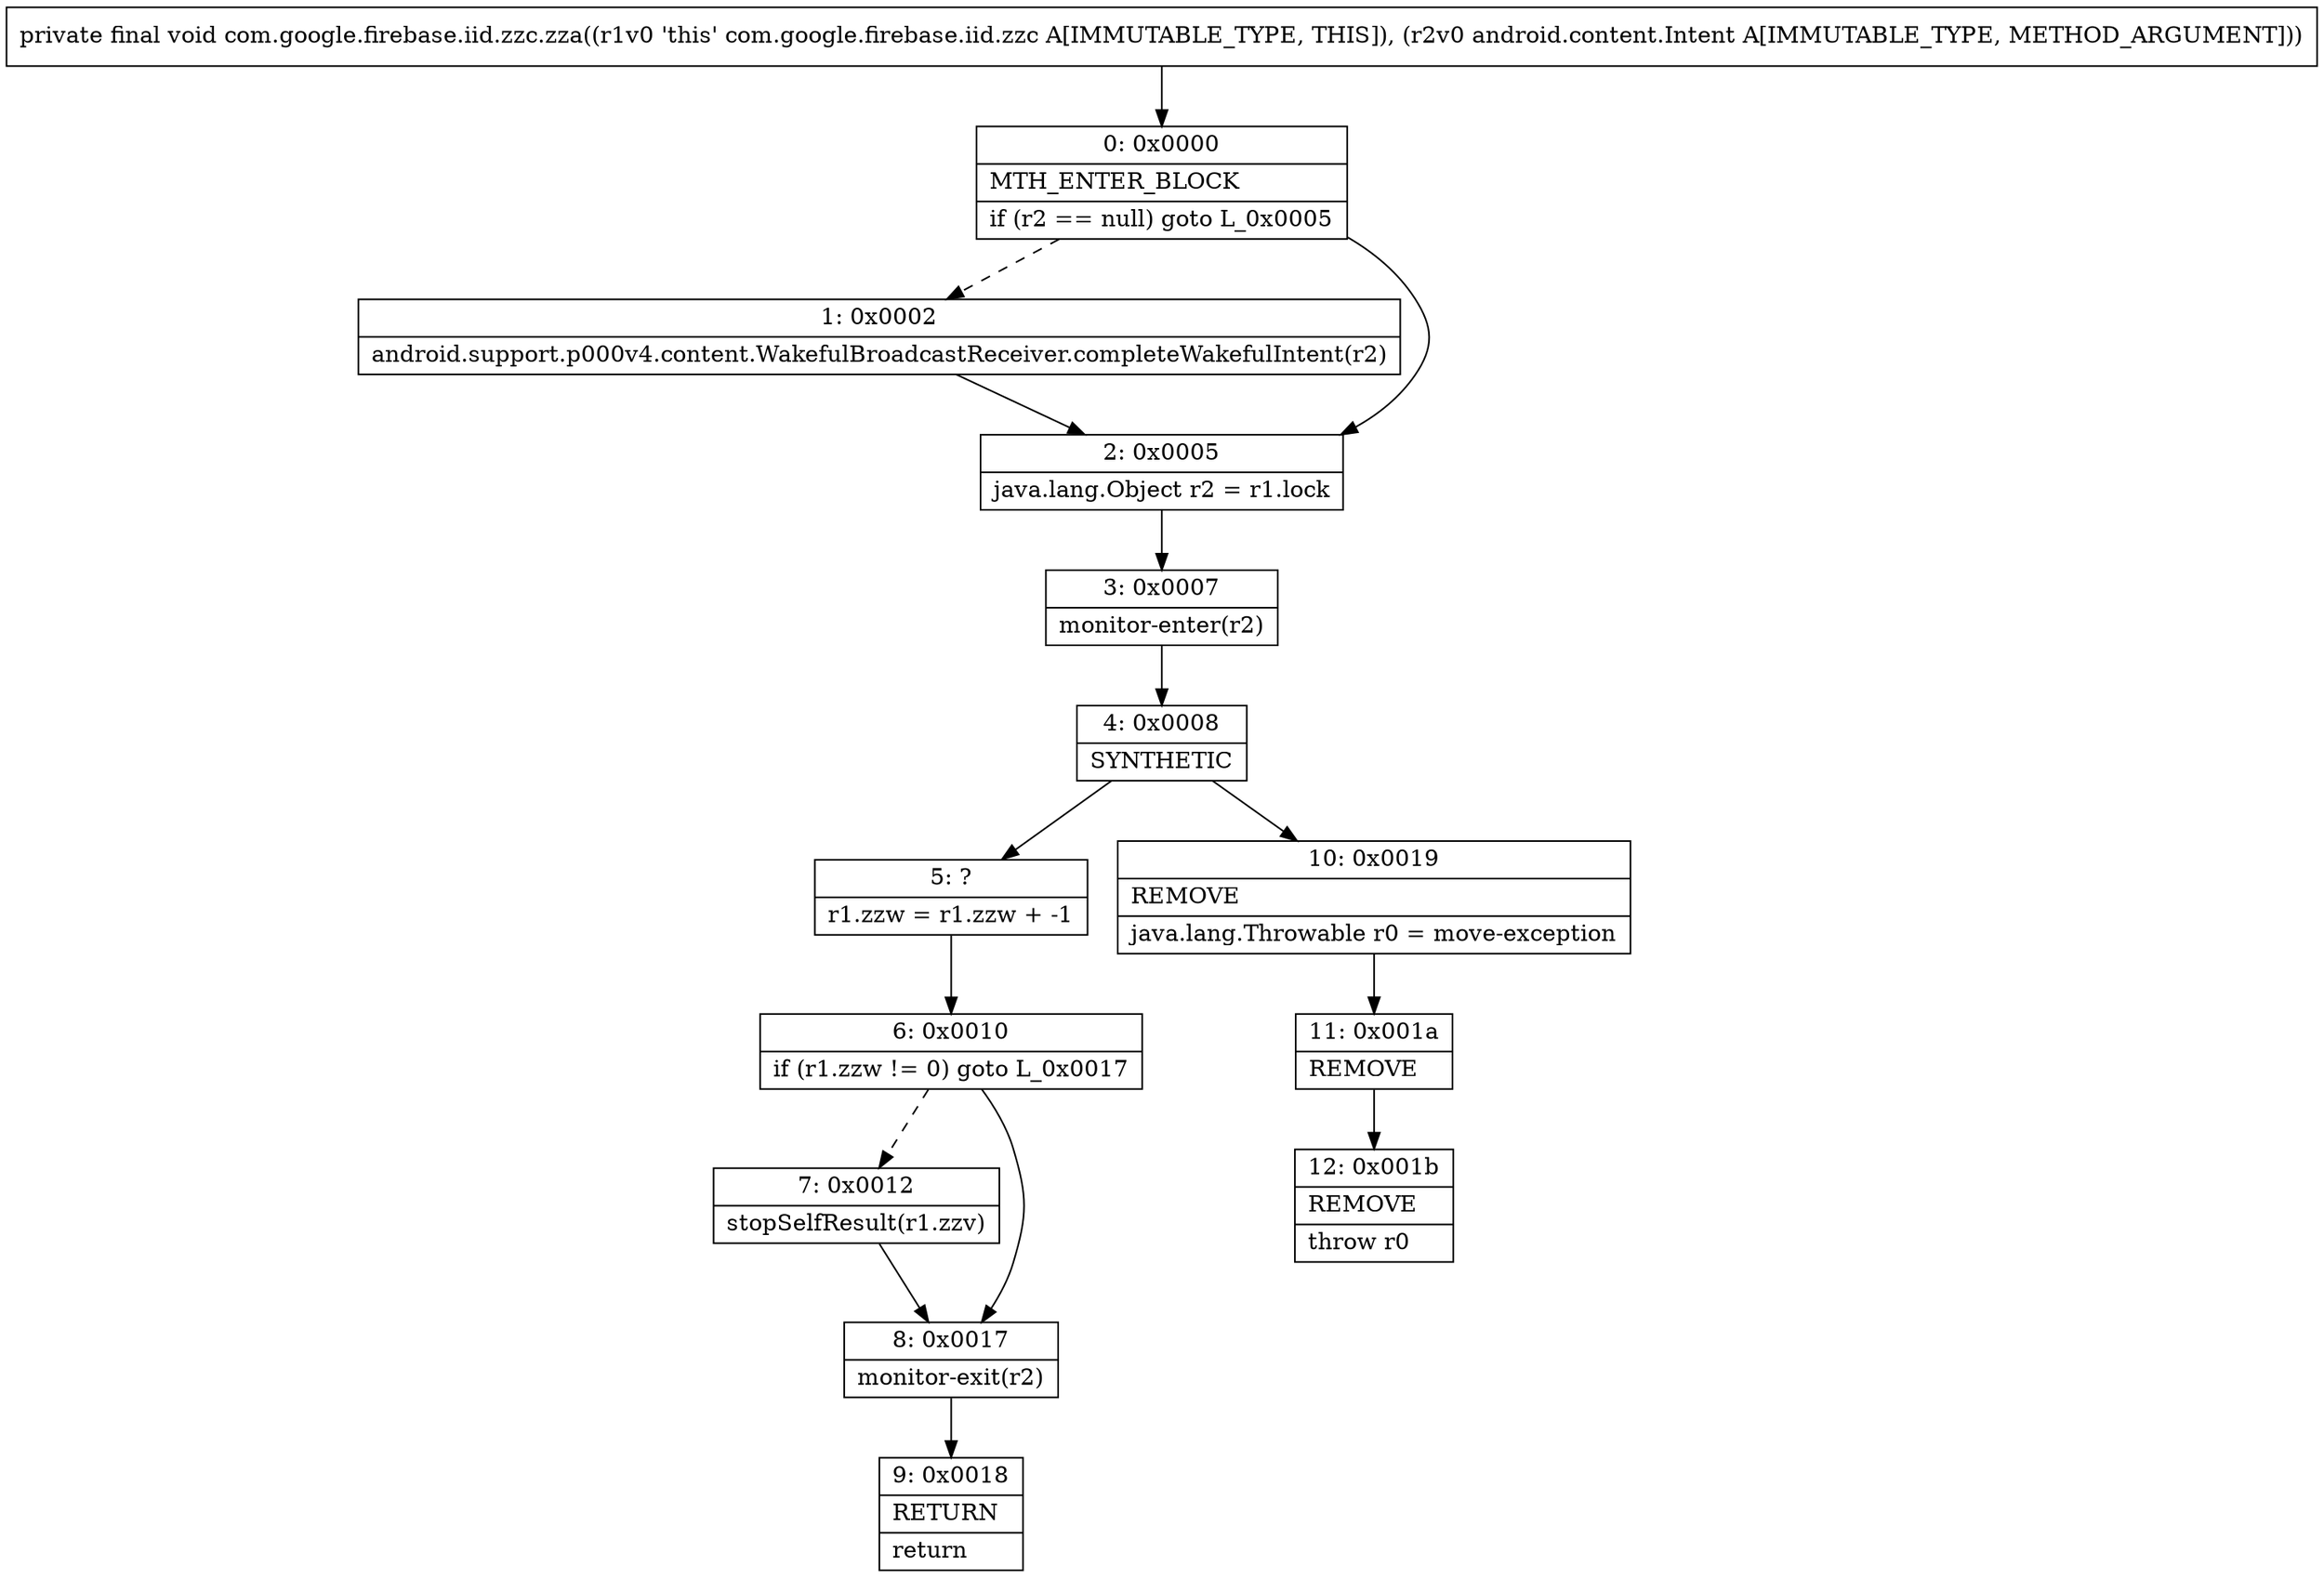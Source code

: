digraph "CFG forcom.google.firebase.iid.zzc.zza(Landroid\/content\/Intent;)V" {
Node_0 [shape=record,label="{0\:\ 0x0000|MTH_ENTER_BLOCK\l|if (r2 == null) goto L_0x0005\l}"];
Node_1 [shape=record,label="{1\:\ 0x0002|android.support.p000v4.content.WakefulBroadcastReceiver.completeWakefulIntent(r2)\l}"];
Node_2 [shape=record,label="{2\:\ 0x0005|java.lang.Object r2 = r1.lock\l}"];
Node_3 [shape=record,label="{3\:\ 0x0007|monitor\-enter(r2)\l}"];
Node_4 [shape=record,label="{4\:\ 0x0008|SYNTHETIC\l}"];
Node_5 [shape=record,label="{5\:\ ?|r1.zzw = r1.zzw + \-1\l}"];
Node_6 [shape=record,label="{6\:\ 0x0010|if (r1.zzw != 0) goto L_0x0017\l}"];
Node_7 [shape=record,label="{7\:\ 0x0012|stopSelfResult(r1.zzv)\l}"];
Node_8 [shape=record,label="{8\:\ 0x0017|monitor\-exit(r2)\l}"];
Node_9 [shape=record,label="{9\:\ 0x0018|RETURN\l|return\l}"];
Node_10 [shape=record,label="{10\:\ 0x0019|REMOVE\l|java.lang.Throwable r0 = move\-exception\l}"];
Node_11 [shape=record,label="{11\:\ 0x001a|REMOVE\l}"];
Node_12 [shape=record,label="{12\:\ 0x001b|REMOVE\l|throw r0\l}"];
MethodNode[shape=record,label="{private final void com.google.firebase.iid.zzc.zza((r1v0 'this' com.google.firebase.iid.zzc A[IMMUTABLE_TYPE, THIS]), (r2v0 android.content.Intent A[IMMUTABLE_TYPE, METHOD_ARGUMENT])) }"];
MethodNode -> Node_0;
Node_0 -> Node_1[style=dashed];
Node_0 -> Node_2;
Node_1 -> Node_2;
Node_2 -> Node_3;
Node_3 -> Node_4;
Node_4 -> Node_5;
Node_4 -> Node_10;
Node_5 -> Node_6;
Node_6 -> Node_7[style=dashed];
Node_6 -> Node_8;
Node_7 -> Node_8;
Node_8 -> Node_9;
Node_10 -> Node_11;
Node_11 -> Node_12;
}

